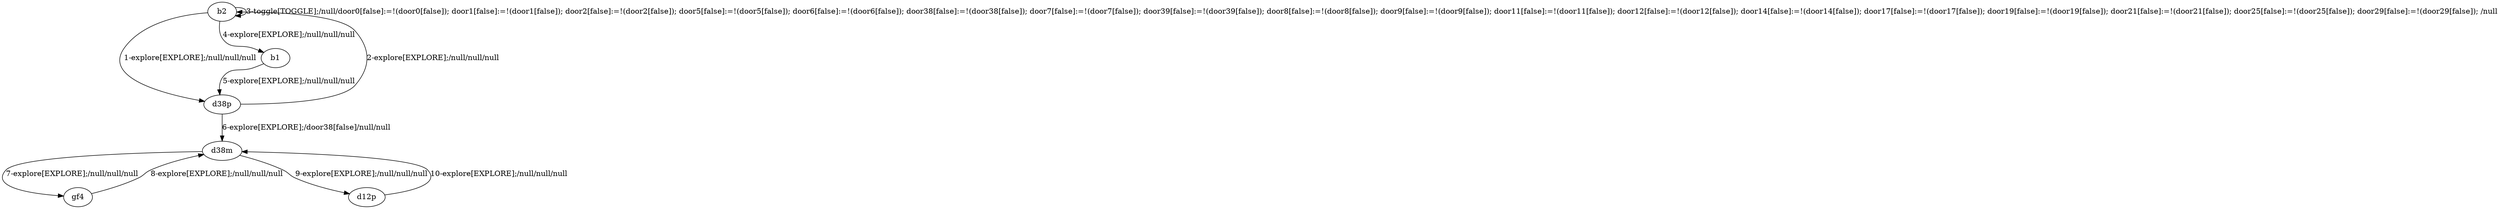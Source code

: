 # Total number of goals covered by this test: 2
# d12p --> d38m
# d38m --> gf4

digraph g {
"b2" -> "d38p" [label = "1-explore[EXPLORE];/null/null/null"];
"d38p" -> "b2" [label = "2-explore[EXPLORE];/null/null/null"];
"b2" -> "b2" [label = "3-toggle[TOGGLE];/null/door0[false]:=!(door0[false]); door1[false]:=!(door1[false]); door2[false]:=!(door2[false]); door5[false]:=!(door5[false]); door6[false]:=!(door6[false]); door38[false]:=!(door38[false]); door7[false]:=!(door7[false]); door39[false]:=!(door39[false]); door8[false]:=!(door8[false]); door9[false]:=!(door9[false]); door11[false]:=!(door11[false]); door12[false]:=!(door12[false]); door14[false]:=!(door14[false]); door17[false]:=!(door17[false]); door19[false]:=!(door19[false]); door21[false]:=!(door21[false]); door25[false]:=!(door25[false]); door29[false]:=!(door29[false]); /null"];
"b2" -> "b1" [label = "4-explore[EXPLORE];/null/null/null"];
"b1" -> "d38p" [label = "5-explore[EXPLORE];/null/null/null"];
"d38p" -> "d38m" [label = "6-explore[EXPLORE];/door38[false]/null/null"];
"d38m" -> "gf4" [label = "7-explore[EXPLORE];/null/null/null"];
"gf4" -> "d38m" [label = "8-explore[EXPLORE];/null/null/null"];
"d38m" -> "d12p" [label = "9-explore[EXPLORE];/null/null/null"];
"d12p" -> "d38m" [label = "10-explore[EXPLORE];/null/null/null"];
}